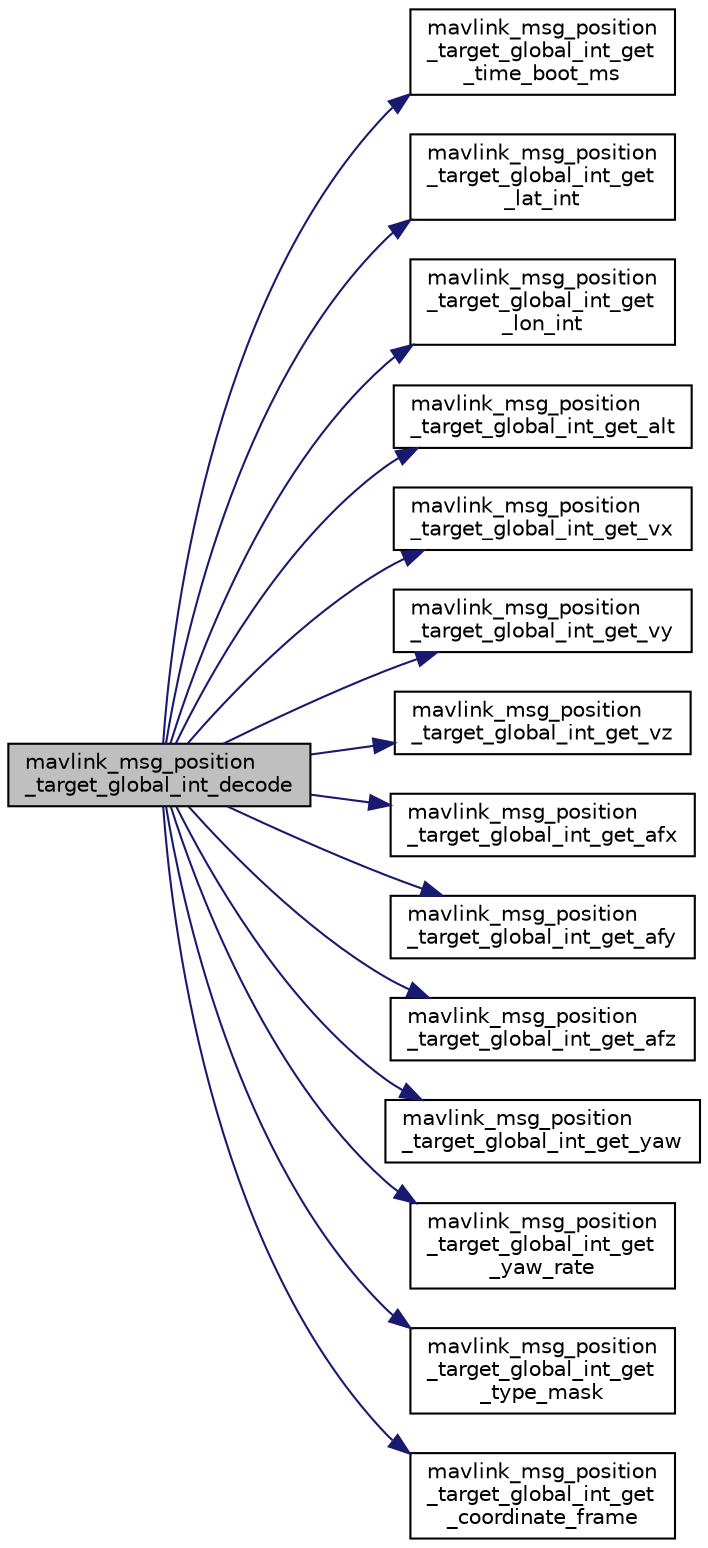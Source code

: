digraph "mavlink_msg_position_target_global_int_decode"
{
 // INTERACTIVE_SVG=YES
  edge [fontname="Helvetica",fontsize="10",labelfontname="Helvetica",labelfontsize="10"];
  node [fontname="Helvetica",fontsize="10",shape=record];
  rankdir="LR";
  Node1 [label="mavlink_msg_position\l_target_global_int_decode",height=0.2,width=0.4,color="black", fillcolor="grey75", style="filled" fontcolor="black"];
  Node1 -> Node2 [color="midnightblue",fontsize="10",style="solid",fontname="Helvetica"];
  Node2 [label="mavlink_msg_position\l_target_global_int_get\l_time_boot_ms",height=0.2,width=0.4,color="black", fillcolor="white", style="filled",URL="$mavlink__msg__position__target__global__int_8h.html#acbe83631d6e00ff4c6c321e44f432cae",tooltip="Send a position_target_global_int message. "];
  Node1 -> Node3 [color="midnightblue",fontsize="10",style="solid",fontname="Helvetica"];
  Node3 [label="mavlink_msg_position\l_target_global_int_get\l_lat_int",height=0.2,width=0.4,color="black", fillcolor="white", style="filled",URL="$mavlink__msg__position__target__global__int_8h.html#adae03fda80a94e9e2f7538c646014e64",tooltip="Get field lat_int from position_target_global_int message. "];
  Node1 -> Node4 [color="midnightblue",fontsize="10",style="solid",fontname="Helvetica"];
  Node4 [label="mavlink_msg_position\l_target_global_int_get\l_lon_int",height=0.2,width=0.4,color="black", fillcolor="white", style="filled",URL="$mavlink__msg__position__target__global__int_8h.html#a6e80d12cfc94f670b0da917c63871239",tooltip="Get field lon_int from position_target_global_int message. "];
  Node1 -> Node5 [color="midnightblue",fontsize="10",style="solid",fontname="Helvetica"];
  Node5 [label="mavlink_msg_position\l_target_global_int_get_alt",height=0.2,width=0.4,color="black", fillcolor="white", style="filled",URL="$mavlink__msg__position__target__global__int_8h.html#a57ee948d60c5be3dbe55a640f69b82cd",tooltip="Get field alt from position_target_global_int message. "];
  Node1 -> Node6 [color="midnightblue",fontsize="10",style="solid",fontname="Helvetica"];
  Node6 [label="mavlink_msg_position\l_target_global_int_get_vx",height=0.2,width=0.4,color="black", fillcolor="white", style="filled",URL="$mavlink__msg__position__target__global__int_8h.html#a6045bc6eb379931072c4bf77564ae02f",tooltip="Get field vx from position_target_global_int message. "];
  Node1 -> Node7 [color="midnightblue",fontsize="10",style="solid",fontname="Helvetica"];
  Node7 [label="mavlink_msg_position\l_target_global_int_get_vy",height=0.2,width=0.4,color="black", fillcolor="white", style="filled",URL="$mavlink__msg__position__target__global__int_8h.html#a0c8ce8cc6d62a27df6af8b40c7266006",tooltip="Get field vy from position_target_global_int message. "];
  Node1 -> Node8 [color="midnightblue",fontsize="10",style="solid",fontname="Helvetica"];
  Node8 [label="mavlink_msg_position\l_target_global_int_get_vz",height=0.2,width=0.4,color="black", fillcolor="white", style="filled",URL="$mavlink__msg__position__target__global__int_8h.html#a60c9cf862ef58d5c0e7dec5496daf833",tooltip="Get field vz from position_target_global_int message. "];
  Node1 -> Node9 [color="midnightblue",fontsize="10",style="solid",fontname="Helvetica"];
  Node9 [label="mavlink_msg_position\l_target_global_int_get_afx",height=0.2,width=0.4,color="black", fillcolor="white", style="filled",URL="$mavlink__msg__position__target__global__int_8h.html#aa246eb11a1b8e707e89038e273f0edc4",tooltip="Get field afx from position_target_global_int message. "];
  Node1 -> Node10 [color="midnightblue",fontsize="10",style="solid",fontname="Helvetica"];
  Node10 [label="mavlink_msg_position\l_target_global_int_get_afy",height=0.2,width=0.4,color="black", fillcolor="white", style="filled",URL="$mavlink__msg__position__target__global__int_8h.html#ae8125c1cd07dd62d9d9cff3dd674c72b",tooltip="Get field afy from position_target_global_int message. "];
  Node1 -> Node11 [color="midnightblue",fontsize="10",style="solid",fontname="Helvetica"];
  Node11 [label="mavlink_msg_position\l_target_global_int_get_afz",height=0.2,width=0.4,color="black", fillcolor="white", style="filled",URL="$mavlink__msg__position__target__global__int_8h.html#a078f9c78c0c75be7d2125c2e6e3a5c41",tooltip="Get field afz from position_target_global_int message. "];
  Node1 -> Node12 [color="midnightblue",fontsize="10",style="solid",fontname="Helvetica"];
  Node12 [label="mavlink_msg_position\l_target_global_int_get_yaw",height=0.2,width=0.4,color="black", fillcolor="white", style="filled",URL="$mavlink__msg__position__target__global__int_8h.html#a35970fc5a24314376e72e8798cf69184",tooltip="Get field yaw from position_target_global_int message. "];
  Node1 -> Node13 [color="midnightblue",fontsize="10",style="solid",fontname="Helvetica"];
  Node13 [label="mavlink_msg_position\l_target_global_int_get\l_yaw_rate",height=0.2,width=0.4,color="black", fillcolor="white", style="filled",URL="$mavlink__msg__position__target__global__int_8h.html#ae7d24dc7cf576502bef1615accef74d7",tooltip="Get field yaw_rate from position_target_global_int message. "];
  Node1 -> Node14 [color="midnightblue",fontsize="10",style="solid",fontname="Helvetica"];
  Node14 [label="mavlink_msg_position\l_target_global_int_get\l_type_mask",height=0.2,width=0.4,color="black", fillcolor="white", style="filled",URL="$mavlink__msg__position__target__global__int_8h.html#afa51a2f05fcaa9a43ceab23d47eb21e4",tooltip="Get field type_mask from position_target_global_int message. "];
  Node1 -> Node15 [color="midnightblue",fontsize="10",style="solid",fontname="Helvetica"];
  Node15 [label="mavlink_msg_position\l_target_global_int_get\l_coordinate_frame",height=0.2,width=0.4,color="black", fillcolor="white", style="filled",URL="$mavlink__msg__position__target__global__int_8h.html#a2878558b8358801471d6229d064e34ba",tooltip="Get field coordinate_frame from position_target_global_int message. "];
}

